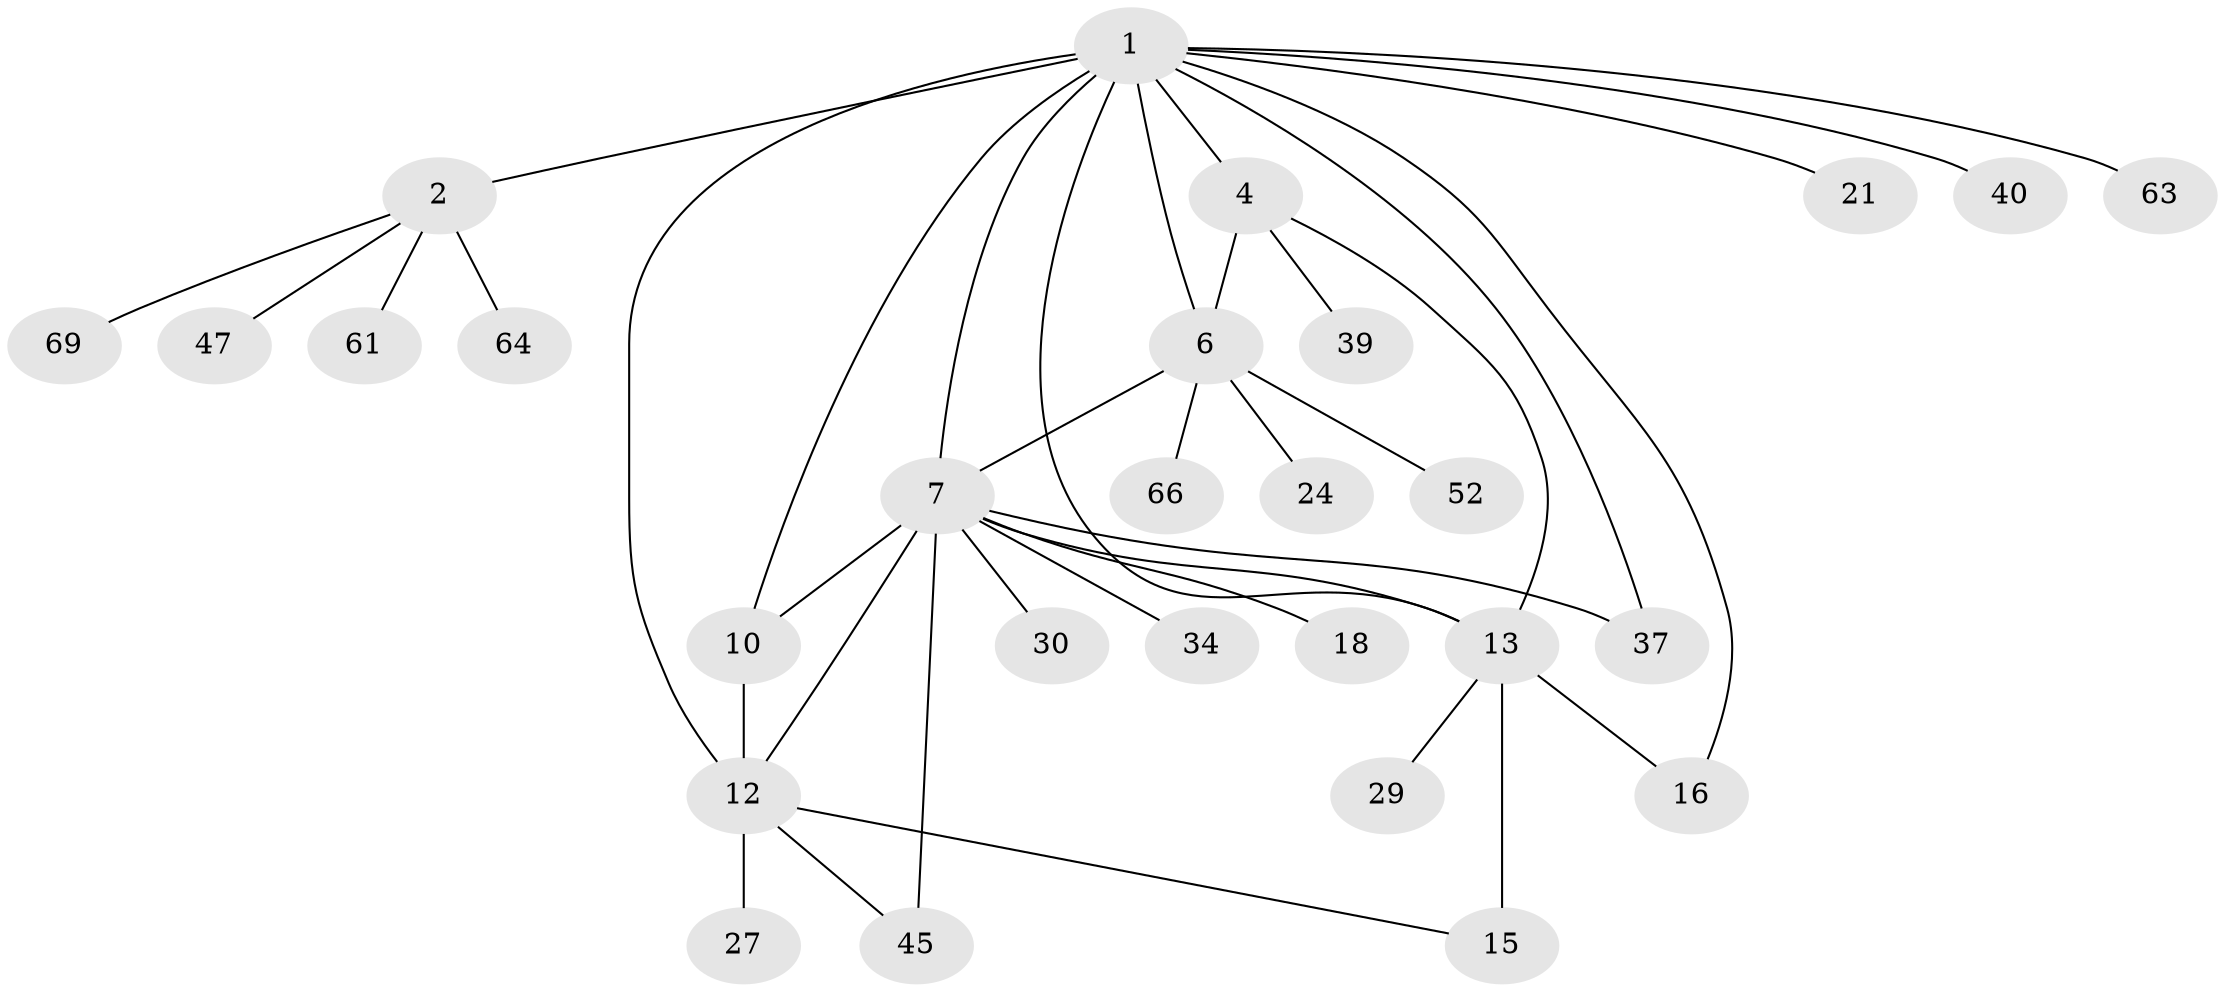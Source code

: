 // original degree distribution, {8: 0.04285714285714286, 6: 0.08571428571428572, 9: 0.014285714285714285, 7: 0.014285714285714285, 3: 0.07142857142857142, 4: 0.014285714285714285, 10: 0.014285714285714285, 2: 0.21428571428571427, 1: 0.5142857142857142, 5: 0.014285714285714285}
// Generated by graph-tools (version 1.1) at 2025/19/03/04/25 18:19:45]
// undirected, 28 vertices, 38 edges
graph export_dot {
graph [start="1"]
  node [color=gray90,style=filled];
  1 [super="+33+17+26+31+3+41"];
  2;
  4 [super="+5+57"];
  6 [super="+23"];
  7 [super="+9+8+22"];
  10;
  12 [super="+28+19"];
  13 [super="+14+51+62+20"];
  15;
  16 [super="+35+48+60+65+32"];
  18;
  21;
  24 [super="+42"];
  27 [super="+70"];
  29 [super="+50"];
  30;
  34;
  37 [super="+55"];
  39;
  40;
  45 [super="+53"];
  47;
  52;
  61;
  63;
  64;
  66;
  69;
  1 -- 2 [weight=2];
  1 -- 4 [weight=3];
  1 -- 12 [weight=3];
  1 -- 37;
  1 -- 6;
  1 -- 7;
  1 -- 40;
  1 -- 10;
  1 -- 13;
  1 -- 16;
  1 -- 21;
  1 -- 63;
  2 -- 47;
  2 -- 61;
  2 -- 64;
  2 -- 69;
  4 -- 6 [weight=2];
  4 -- 39;
  4 -- 13;
  6 -- 24;
  6 -- 52;
  6 -- 66;
  6 -- 7;
  7 -- 10;
  7 -- 37;
  7 -- 18;
  7 -- 34;
  7 -- 13;
  7 -- 30;
  7 -- 12;
  7 -- 45;
  10 -- 12;
  12 -- 15;
  12 -- 27;
  12 -- 45;
  13 -- 15 [weight=2];
  13 -- 16;
  13 -- 29;
}

